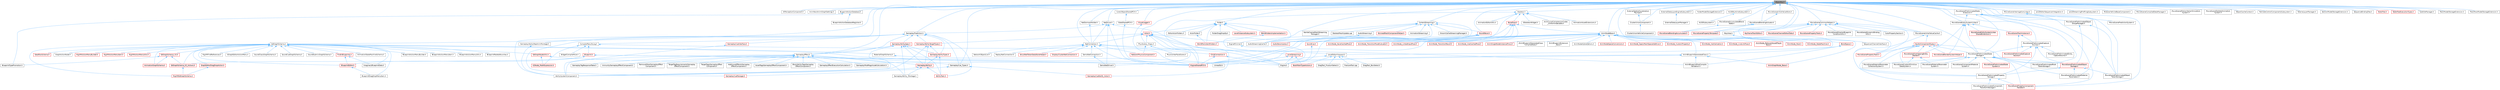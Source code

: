 digraph "ObjectKey.h"
{
 // INTERACTIVE_SVG=YES
 // LATEX_PDF_SIZE
  bgcolor="transparent";
  edge [fontname=Helvetica,fontsize=10,labelfontname=Helvetica,labelfontsize=10];
  node [fontname=Helvetica,fontsize=10,shape=box,height=0.2,width=0.4];
  Node1 [id="Node000001",label="ObjectKey.h",height=0.2,width=0.4,color="gray40", fillcolor="grey60", style="filled", fontcolor="black",tooltip=" "];
  Node1 -> Node2 [id="edge1_Node000001_Node000002",dir="back",color="steelblue1",style="solid",tooltip=" "];
  Node2 [id="Node000002",label="AIPerceptionComponent.h",height=0.2,width=0.4,color="grey40", fillcolor="white", style="filled",URL="$d6/d0a/AIPerceptionComponent_8h.html",tooltip=" "];
  Node1 -> Node3 [id="edge2_Node000001_Node000003",dir="back",color="steelblue1",style="solid",tooltip=" "];
  Node3 [id="Node000003",label="AnimNextAnimGraphSettings.h",height=0.2,width=0.4,color="grey40", fillcolor="white", style="filled",URL="$d9/da8/AnimNextAnimGraphSettings_8h.html",tooltip=" "];
  Node1 -> Node4 [id="edge3_Node000001_Node000004",dir="back",color="steelblue1",style="solid",tooltip=" "];
  Node4 [id="Node000004",label="AnimNodeBase.h",height=0.2,width=0.4,color="grey40", fillcolor="white", style="filled",URL="$d9/dce/AnimNodeBase_8h.html",tooltip=" "];
  Node4 -> Node5 [id="edge4_Node000004_Node000005",dir="back",color="steelblue1",style="solid",tooltip=" "];
  Node5 [id="Node000005",label="AnimBlueprintExtension\l_Base.h",height=0.2,width=0.4,color="grey40", fillcolor="white", style="filled",URL="$d1/d73/AnimBlueprintExtension__Base_8h.html",tooltip=" "];
  Node4 -> Node6 [id="edge5_Node000004_Node000006",dir="back",color="steelblue1",style="solid",tooltip=" "];
  Node6 [id="Node000006",label="AnimBlueprintGeneratedClass.h",height=0.2,width=0.4,color="grey40", fillcolor="white", style="filled",URL="$dc/d81/AnimBlueprintGeneratedClass_8h.html",tooltip=" "];
  Node6 -> Node7 [id="edge6_Node000006_Node000007",dir="back",color="steelblue1",style="solid",tooltip=" "];
  Node7 [id="Node000007",label="AnimBlueprintPostCompile\lValidation.h",height=0.2,width=0.4,color="grey40", fillcolor="white", style="filled",URL="$de/d1b/AnimBlueprintPostCompileValidation_8h.html",tooltip=" "];
  Node6 -> Node8 [id="edge7_Node000006_Node000008",dir="back",color="steelblue1",style="solid",tooltip=" "];
  Node8 [id="Node000008",label="AnimGraphNode_Base.h",height=0.2,width=0.4,color="red", fillcolor="#FFF0F0", style="filled",URL="$d0/dfb/AnimGraphNode__Base_8h.html",tooltip=" "];
  Node6 -> Node100 [id="edge8_Node000006_Node000100",dir="back",color="steelblue1",style="solid",tooltip=" "];
  Node100 [id="Node000100",label="Engine.h",height=0.2,width=0.4,color="grey40", fillcolor="white", style="filled",URL="$d1/d34/Public_2Engine_8h.html",tooltip=" "];
  Node6 -> Node101 [id="edge9_Node000006_Node000101",dir="back",color="steelblue1",style="solid",tooltip=" "];
  Node101 [id="Node000101",label="EngineSharedPCH.h",height=0.2,width=0.4,color="red", fillcolor="#FFF0F0", style="filled",URL="$dc/dbb/EngineSharedPCH_8h.html",tooltip=" "];
  Node4 -> Node8 [id="edge10_Node000004_Node000008",dir="back",color="steelblue1",style="solid",tooltip=" "];
  Node4 -> Node103 [id="edge11_Node000004_Node000103",dir="back",color="steelblue1",style="solid",tooltip=" "];
  Node103 [id="Node000103",label="AnimNodeAlphaOptions.h",height=0.2,width=0.4,color="grey40", fillcolor="white", style="filled",URL="$df/d96/AnimNodeAlphaOptions_8h.html",tooltip=" "];
  Node4 -> Node104 [id="edge12_Node000004_Node000104",dir="back",color="steelblue1",style="solid",tooltip=" "];
  Node104 [id="Node000104",label="AnimNodeSpaceConversions.h",height=0.2,width=0.4,color="red", fillcolor="#FFF0F0", style="filled",URL="$da/d0a/AnimNodeSpaceConversions_8h.html",tooltip=" "];
  Node4 -> Node105 [id="edge13_Node000004_Node000105",dir="back",color="steelblue1",style="solid",tooltip=" "];
  Node105 [id="Node000105",label="AnimNode_ApplyMeshSpaceAdditive.h",height=0.2,width=0.4,color="red", fillcolor="#FFF0F0", style="filled",URL="$d9/d6b/AnimNode__ApplyMeshSpaceAdditive_8h.html",tooltip=" "];
  Node4 -> Node106 [id="edge14_Node000004_Node000106",dir="back",color="steelblue1",style="solid",tooltip=" "];
  Node106 [id="Node000106",label="AnimNode_CustomProperty.h",height=0.2,width=0.4,color="red", fillcolor="#FFF0F0", style="filled",URL="$d3/ddc/AnimNode__CustomProperty_8h.html",tooltip=" "];
  Node4 -> Node110 [id="edge15_Node000004_Node000110",dir="back",color="steelblue1",style="solid",tooltip=" "];
  Node110 [id="Node000110",label="AnimNode_Inertialization.h",height=0.2,width=0.4,color="red", fillcolor="#FFF0F0", style="filled",URL="$d8/d62/AnimNode__Inertialization_8h.html",tooltip=" "];
  Node4 -> Node112 [id="edge16_Node000004_Node000112",dir="back",color="steelblue1",style="solid",tooltip=" "];
  Node112 [id="Node000112",label="AnimNode_LinkedInputPose.h",height=0.2,width=0.4,color="red", fillcolor="#FFF0F0", style="filled",URL="$d3/d07/AnimNode__LinkedInputPose_8h.html",tooltip=" "];
  Node4 -> Node113 [id="edge17_Node000004_Node000113",dir="back",color="steelblue1",style="solid",tooltip=" "];
  Node113 [id="Node000113",label="AnimNode_LiveLinkPose.h",height=0.2,width=0.4,color="red", fillcolor="#FFF0F0", style="filled",URL="$df/d09/AnimNode__LiveLinkPose_8h.html",tooltip=" "];
  Node4 -> Node115 [id="edge18_Node000004_Node000115",dir="back",color="steelblue1",style="solid",tooltip=" "];
  Node115 [id="Node000115",label="AnimNode_RelevantAssetPlayer\lBase.h",height=0.2,width=0.4,color="red", fillcolor="#FFF0F0", style="filled",URL="$d5/d02/AnimNode__RelevantAssetPlayerBase_8h.html",tooltip=" "];
  Node4 -> Node118 [id="edge19_Node000004_Node000118",dir="back",color="steelblue1",style="solid",tooltip=" "];
  Node118 [id="Node000118",label="AnimNode_Root.h",height=0.2,width=0.4,color="red", fillcolor="#FFF0F0", style="filled",URL="$d3/d2c/AnimNode__Root_8h.html",tooltip=" "];
  Node4 -> Node120 [id="edge20_Node000004_Node000120",dir="back",color="steelblue1",style="solid",tooltip=" "];
  Node120 [id="Node000120",label="AnimNode_SaveCachedPose.h",height=0.2,width=0.4,color="red", fillcolor="#FFF0F0", style="filled",URL="$d8/d46/AnimNode__SaveCachedPose_8h.html",tooltip=" "];
  Node4 -> Node121 [id="edge21_Node000004_Node000121",dir="back",color="steelblue1",style="solid",tooltip=" "];
  Node121 [id="Node000121",label="AnimNode_StateMachine.h",height=0.2,width=0.4,color="red", fillcolor="#FFF0F0", style="filled",URL="$df/d8f/AnimNode__StateMachine_8h.html",tooltip=" "];
  Node4 -> Node122 [id="edge22_Node000004_Node000122",dir="back",color="steelblue1",style="solid",tooltip=" "];
  Node122 [id="Node000122",label="AnimNode_TransitionPoseEvaluator.h",height=0.2,width=0.4,color="red", fillcolor="#FFF0F0", style="filled",URL="$db/df6/AnimNode__TransitionPoseEvaluator_8h.html",tooltip=" "];
  Node4 -> Node123 [id="edge23_Node000004_Node000123",dir="back",color="steelblue1",style="solid",tooltip=" "];
  Node123 [id="Node000123",label="AnimNode_TransitionResult.h",height=0.2,width=0.4,color="red", fillcolor="#FFF0F0", style="filled",URL="$d7/d1b/AnimNode__TransitionResult_8h.html",tooltip=" "];
  Node4 -> Node124 [id="edge24_Node000004_Node000124",dir="back",color="steelblue1",style="solid",tooltip=" "];
  Node124 [id="Node000124",label="AnimNode_UseCachedPose.h",height=0.2,width=0.4,color="red", fillcolor="#FFF0F0", style="filled",URL="$de/d6a/AnimNode__UseCachedPose_8h.html",tooltip=" "];
  Node4 -> Node125 [id="edge25_Node000004_Node000125",dir="back",color="steelblue1",style="solid",tooltip=" "];
  Node125 [id="Node000125",label="AnimSingleNodeInstanceProxy.h",height=0.2,width=0.4,color="red", fillcolor="#FFF0F0", style="filled",URL="$dc/de5/AnimSingleNodeInstanceProxy_8h.html",tooltip=" "];
  Node4 -> Node127 [id="edge26_Node000004_Node000127",dir="back",color="steelblue1",style="solid",tooltip=" "];
  Node127 [id="Node000127",label="BlendSpace.h",height=0.2,width=0.4,color="red", fillcolor="#FFF0F0", style="filled",URL="$d7/d9b/BlendSpace_8h.html",tooltip=" "];
  Node127 -> Node6 [id="edge27_Node000127_Node000006",dir="back",color="steelblue1",style="solid",tooltip=" "];
  Node127 -> Node7 [id="edge28_Node000127_Node000007",dir="back",color="steelblue1",style="solid",tooltip=" "];
  Node4 -> Node101 [id="edge29_Node000004_Node000101",dir="back",color="steelblue1",style="solid",tooltip=" "];
  Node4 -> Node132 [id="edge30_Node000004_Node000132",dir="back",color="steelblue1",style="solid",tooltip=" "];
  Node132 [id="Node000132",label="IAnimBlueprintGeneratedClass\lCompiledData.h",height=0.2,width=0.4,color="grey40", fillcolor="white", style="filled",URL="$d6/de8/IAnimBlueprintGeneratedClassCompiledData_8h.html",tooltip=" "];
  Node1 -> Node133 [id="edge31_Node000001_Node000133",dir="back",color="steelblue1",style="solid",tooltip=" "];
  Node133 [id="Node000133",label="AudioStreamingCache.h",height=0.2,width=0.4,color="grey40", fillcolor="white", style="filled",URL="$d2/dc1/AudioStreamingCache_8h.html",tooltip=" "];
  Node1 -> Node134 [id="edge32_Node000001_Node000134",dir="back",color="steelblue1",style="solid",tooltip=" "];
  Node134 [id="Node000134",label="BlueprintActionDatabase.h",height=0.2,width=0.4,color="grey40", fillcolor="white", style="filled",URL="$d4/dae/BlueprintActionDatabase_8h.html",tooltip=" "];
  Node134 -> Node135 [id="edge33_Node000134_Node000135",dir="back",color="steelblue1",style="solid",tooltip=" "];
  Node135 [id="Node000135",label="BlueprintActionDatabaseRegistrar.h",height=0.2,width=0.4,color="grey40", fillcolor="white", style="filled",URL="$d5/d5d/BlueprintActionDatabaseRegistrar_8h.html",tooltip=" "];
  Node134 -> Node136 [id="edge34_Node000134_Node000136",dir="back",color="steelblue1",style="solid",tooltip=" "];
  Node136 [id="Node000136",label="BlueprintTypePromotion.h",height=0.2,width=0.4,color="grey40", fillcolor="white", style="filled",URL="$d2/d23/BlueprintTypePromotion_8h.html",tooltip=" "];
  Node1 -> Node137 [id="edge35_Node000001_Node000137",dir="back",color="steelblue1",style="solid",tooltip=" "];
  Node137 [id="Node000137",label="ClusterUnionComponent.h",height=0.2,width=0.4,color="grey40", fillcolor="white", style="filled",URL="$d0/d16/ClusterUnionComponent_8h.html",tooltip=" "];
  Node137 -> Node138 [id="edge36_Node000137_Node000138",dir="back",color="steelblue1",style="solid",tooltip=" "];
  Node138 [id="Node000138",label="ClusterUnionVehicleComponent.h",height=0.2,width=0.4,color="grey40", fillcolor="white", style="filled",URL="$dd/deb/ClusterUnionVehicleComponent_8h.html",tooltip=" "];
  Node1 -> Node139 [id="edge37_Node000001_Node000139",dir="back",color="steelblue1",style="solid",tooltip=" "];
  Node139 [id="Node000139",label="CompilerResultsLog.h",height=0.2,width=0.4,color="grey40", fillcolor="white", style="filled",URL="$dc/d68/CompilerResultsLog_8h.html",tooltip=" "];
  Node139 -> Node7 [id="edge38_Node000139_Node000007",dir="back",color="steelblue1",style="solid",tooltip=" "];
  Node139 -> Node140 [id="edge39_Node000139_Node000140",dir="back",color="steelblue1",style="solid",tooltip=" "];
  Node140 [id="Node000140",label="Blueprint.h",height=0.2,width=0.4,color="red", fillcolor="#FFF0F0", style="filled",URL="$d8/d4d/Blueprint_8h.html",tooltip=" "];
  Node140 -> Node159 [id="edge40_Node000140_Node000159",dir="back",color="steelblue1",style="solid",tooltip=" "];
  Node159 [id="Node000159",label="BlueprintEditor.h",height=0.2,width=0.4,color="red", fillcolor="#FFF0F0", style="filled",URL="$df/d7d/BlueprintEditor_8h.html",tooltip=" "];
  Node159 -> Node160 [id="edge41_Node000159_Node000160",dir="back",color="steelblue1",style="solid",tooltip=" "];
  Node160 [id="Node000160",label="BlueprintDragDropMenuItem.h",height=0.2,width=0.4,color="grey40", fillcolor="white", style="filled",URL="$dc/deb/BlueprintDragDropMenuItem_8h.html",tooltip=" "];
  Node140 -> Node184 [id="edge42_Node000140_Node000184",dir="back",color="steelblue1",style="solid",tooltip=" "];
  Node184 [id="Node000184",label="EdGraphSchema_K2_Actions.h",height=0.2,width=0.4,color="red", fillcolor="#FFF0F0", style="filled",URL="$d8/d9c/EdGraphSchema__K2__Actions_8h.html",tooltip=" "];
  Node184 -> Node187 [id="edge43_Node000184_Node000187",dir="back",color="steelblue1",style="solid",tooltip=" "];
  Node187 [id="Node000187",label="RigVMEdGraphSchema.h",height=0.2,width=0.4,color="red", fillcolor="#FFF0F0", style="filled",URL="$dc/de3/RigVMEdGraphSchema_8h.html",tooltip=" "];
  Node140 -> Node100 [id="edge44_Node000140_Node000100",dir="back",color="steelblue1",style="solid",tooltip=" "];
  Node140 -> Node101 [id="edge45_Node000140_Node000101",dir="back",color="steelblue1",style="solid",tooltip=" "];
  Node139 -> Node294 [id="edge46_Node000139_Node000294",dir="back",color="steelblue1",style="solid",tooltip=" "];
  Node294 [id="Node000294",label="K2Node_MathExpression.h",height=0.2,width=0.4,color="red", fillcolor="#FFF0F0", style="filled",URL="$d4/de7/K2Node__MathExpression_8h.html",tooltip=" "];
  Node139 -> Node378 [id="edge47_Node000139_Node000378",dir="back",color="steelblue1",style="solid",tooltip=" "];
  Node378 [id="Node000378",label="WidgetCompilerRule.h",height=0.2,width=0.4,color="grey40", fillcolor="white", style="filled",URL="$d0/d78/WidgetCompilerRule_8h.html",tooltip=" "];
  Node1 -> Node379 [id="edge48_Node000001_Node000379",dir="back",color="steelblue1",style="solid",tooltip=" "];
  Node379 [id="Node000379",label="ContentStreaming.h",height=0.2,width=0.4,color="grey40", fillcolor="white", style="filled",URL="$dd/d05/ContentStreaming_8h.html",tooltip=" "];
  Node379 -> Node380 [id="edge49_Node000379_Node000380",dir="back",color="steelblue1",style="solid",tooltip=" "];
  Node380 [id="Node000380",label="AnimationStreaming.h",height=0.2,width=0.4,color="grey40", fillcolor="white", style="filled",URL="$d5/d44/AnimationStreaming_8h.html",tooltip=" "];
  Node379 -> Node381 [id="edge50_Node000379_Node000381",dir="back",color="steelblue1",style="solid",tooltip=" "];
  Node381 [id="Node000381",label="AudioDecompress.h",height=0.2,width=0.4,color="red", fillcolor="#FFF0F0", style="filled",URL="$d9/dfd/AudioDecompress_8h.html",tooltip=" "];
  Node379 -> Node383 [id="edge51_Node000379_Node000383",dir="back",color="steelblue1",style="solid",tooltip=" "];
  Node383 [id="Node000383",label="AudioStreaming.h",height=0.2,width=0.4,color="grey40", fillcolor="white", style="filled",URL="$db/d37/AudioStreaming_8h.html",tooltip=" "];
  Node383 -> Node133 [id="edge52_Node000383_Node000133",dir="back",color="steelblue1",style="solid",tooltip=" "];
  Node379 -> Node133 [id="edge53_Node000379_Node000133",dir="back",color="steelblue1",style="solid",tooltip=" "];
  Node379 -> Node384 [id="edge54_Node000379_Node000384",dir="back",color="steelblue1",style="solid",tooltip=" "];
  Node384 [id="Node000384",label="GroomCacheStreamingManager.h",height=0.2,width=0.4,color="grey40", fillcolor="white", style="filled",URL="$d3/dcf/GroomCacheStreamingManager_8h.html",tooltip=" "];
  Node379 -> Node385 [id="edge55_Node000379_Node000385",dir="back",color="steelblue1",style="solid",tooltip=" "];
  Node385 [id="Node000385",label="NaniteCoarseMeshStreaming\lManager.h",height=0.2,width=0.4,color="grey40", fillcolor="white", style="filled",URL="$d2/dd8/NaniteCoarseMeshStreamingManager_8h.html",tooltip=" "];
  Node379 -> Node386 [id="edge56_Node000379_Node000386",dir="back",color="steelblue1",style="solid",tooltip=" "];
  Node386 [id="Node000386",label="SkeletalMeshUpdate.cpp",height=0.2,width=0.4,color="grey40", fillcolor="white", style="filled",URL="$db/d45/SkeletalMeshUpdate_8cpp.html",tooltip=" "];
  Node379 -> Node387 [id="edge57_Node000379_Node000387",dir="back",color="steelblue1",style="solid",tooltip=" "];
  Node387 [id="Node000387",label="SkinnedMeshComponentHelper.h",height=0.2,width=0.4,color="red", fillcolor="#FFF0F0", style="filled",URL="$db/d81/SkinnedMeshComponentHelper_8h.html",tooltip=" "];
  Node379 -> Node389 [id="edge58_Node000379_Node000389",dir="back",color="steelblue1",style="solid",tooltip=" "];
  Node389 [id="Node000389",label="SoundWave.h",height=0.2,width=0.4,color="red", fillcolor="#FFF0F0", style="filled",URL="$d3/d6d/SoundWave_8h.html",tooltip=" "];
  Node389 -> Node381 [id="edge59_Node000389_Node000381",dir="back",color="steelblue1",style="solid",tooltip=" "];
  Node389 -> Node133 [id="edge60_Node000389_Node000133",dir="back",color="steelblue1",style="solid",tooltip=" "];
  Node389 -> Node390 [id="edge61_Node000389_Node000390",dir="back",color="steelblue1",style="solid",tooltip=" "];
  Node390 [id="Node000390",label="EngineMinimal.h",height=0.2,width=0.4,color="grey40", fillcolor="white", style="filled",URL="$d0/d2c/EngineMinimal_8h.html",tooltip=" "];
  Node390 -> Node100 [id="edge62_Node000390_Node000100",dir="back",color="steelblue1",style="solid",tooltip=" "];
  Node389 -> Node101 [id="edge63_Node000389_Node000101",dir="back",color="steelblue1",style="solid",tooltip=" "];
  Node389 -> Node391 [id="edge64_Node000389_Node000391",dir="back",color="steelblue1",style="solid",tooltip=" "];
  Node391 [id="Node000391",label="SoundCue.h",height=0.2,width=0.4,color="red", fillcolor="#FFF0F0", style="filled",URL="$d8/d0b/SoundCue_8h.html",tooltip=" "];
  Node391 -> Node100 [id="edge65_Node000391_Node000100",dir="back",color="steelblue1",style="solid",tooltip=" "];
  Node1 -> Node425 [id="edge66_Node000001_Node000425",dir="back",color="steelblue1",style="solid",tooltip=" "];
  Node425 [id="Node000425",label="CoreUObjectSharedPCH.h",height=0.2,width=0.4,color="grey40", fillcolor="white", style="filled",URL="$de/d2f/CoreUObjectSharedPCH_8h.html",tooltip=" "];
  Node425 -> Node426 [id="edge67_Node000425_Node000426",dir="back",color="steelblue1",style="solid",tooltip=" "];
  Node426 [id="Node000426",label="SlateSharedPCH.h",height=0.2,width=0.4,color="grey40", fillcolor="white", style="filled",URL="$d1/dfc/SlateSharedPCH_8h.html",tooltip=" "];
  Node426 -> Node101 [id="edge68_Node000426_Node000101",dir="back",color="steelblue1",style="solid",tooltip=" "];
  Node1 -> Node427 [id="edge69_Node000001_Node000427",dir="back",color="steelblue1",style="solid",tooltip=" "];
  Node427 [id="Node000427",label="EdGraphSchema.h",height=0.2,width=0.4,color="grey40", fillcolor="white", style="filled",URL="$d2/dce/EdGraphSchema_8h.html",tooltip=" "];
  Node427 -> Node428 [id="edge70_Node000427_Node000428",dir="back",color="steelblue1",style="solid",tooltip=" "];
  Node428 [id="Node000428",label="AnimationGraphSchema.h",height=0.2,width=0.4,color="red", fillcolor="#FFF0F0", style="filled",URL="$dc/d75/AnimationGraphSchema_8h.html",tooltip=" "];
  Node427 -> Node431 [id="edge71_Node000427_Node000431",dir="back",color="steelblue1",style="solid",tooltip=" "];
  Node431 [id="Node000431",label="AnimationStateMachineSchema.h",height=0.2,width=0.4,color="grey40", fillcolor="white", style="filled",URL="$d7/d8c/AnimationStateMachineSchema_8h.html",tooltip=" "];
  Node427 -> Node432 [id="edge72_Node000427_Node000432",dir="back",color="steelblue1",style="solid",tooltip=" "];
  Node432 [id="Node000432",label="BlueprintActionMenuBuilder.h",height=0.2,width=0.4,color="grey40", fillcolor="white", style="filled",URL="$dd/dea/BlueprintActionMenuBuilder_8h.html",tooltip=" "];
  Node427 -> Node433 [id="edge73_Node000427_Node000433",dir="back",color="steelblue1",style="solid",tooltip=" "];
  Node433 [id="Node000433",label="BlueprintActionMenuItem.h",height=0.2,width=0.4,color="grey40", fillcolor="white", style="filled",URL="$d8/dca/BlueprintActionMenuItem_8h.html",tooltip=" "];
  Node427 -> Node434 [id="edge74_Node000427_Node000434",dir="back",color="steelblue1",style="solid",tooltip=" "];
  Node434 [id="Node000434",label="BlueprintActionMenuUtils.h",height=0.2,width=0.4,color="grey40", fillcolor="white", style="filled",URL="$d3/dad/BlueprintActionMenuUtils_8h.html",tooltip=" "];
  Node427 -> Node160 [id="edge75_Node000427_Node000160",dir="back",color="steelblue1",style="solid",tooltip=" "];
  Node427 -> Node159 [id="edge76_Node000427_Node000159",dir="back",color="steelblue1",style="solid",tooltip=" "];
  Node427 -> Node435 [id="edge77_Node000427_Node000435",dir="back",color="steelblue1",style="solid",tooltip=" "];
  Node435 [id="Node000435",label="BlueprintPaletteFavorites.h",height=0.2,width=0.4,color="grey40", fillcolor="white", style="filled",URL="$dd/d5a/BlueprintPaletteFavorites_8h.html",tooltip=" "];
  Node427 -> Node436 [id="edge78_Node000427_Node000436",dir="back",color="steelblue1",style="solid",tooltip=" "];
  Node436 [id="Node000436",label="DataflowSchema.h",height=0.2,width=0.4,color="red", fillcolor="#FFF0F0", style="filled",URL="$da/dd4/DataflowSchema_8h.html",tooltip=" "];
  Node427 -> Node438 [id="edge79_Node000427_Node000438",dir="back",color="steelblue1",style="solid",tooltip=" "];
  Node438 [id="Node000438",label="EdGraphNodeUtils.h",height=0.2,width=0.4,color="red", fillcolor="#FFF0F0", style="filled",URL="$de/dc2/EdGraphNodeUtils_8h.html",tooltip=" "];
  Node438 -> Node101 [id="edge80_Node000438_Node000101",dir="back",color="steelblue1",style="solid",tooltip=" "];
  Node438 -> Node294 [id="edge81_Node000438_Node000294",dir="back",color="steelblue1",style="solid",tooltip=" "];
  Node427 -> Node494 [id="edge82_Node000427_Node000494",dir="back",color="steelblue1",style="solid",tooltip=" "];
  Node494 [id="Node000494",label="EdGraphSchema_K2.h",height=0.2,width=0.4,color="red", fillcolor="#FFF0F0", style="filled",URL="$d0/dcf/EdGraphSchema__K2_8h.html",tooltip=" "];
  Node494 -> Node428 [id="edge83_Node000494_Node000428",dir="back",color="steelblue1",style="solid",tooltip=" "];
  Node494 -> Node136 [id="edge84_Node000494_Node000136",dir="back",color="steelblue1",style="solid",tooltip=" "];
  Node494 -> Node184 [id="edge85_Node000494_Node000184",dir="back",color="steelblue1",style="solid",tooltip=" "];
  Node427 -> Node184 [id="edge86_Node000427_Node000184",dir="back",color="steelblue1",style="solid",tooltip=" "];
  Node427 -> Node101 [id="edge87_Node000427_Node000101",dir="back",color="steelblue1",style="solid",tooltip=" "];
  Node427 -> Node219 [id="edge88_Node000427_Node000219",dir="back",color="steelblue1",style="solid",tooltip=" "];
  Node219 [id="Node000219",label="FindInBlueprints.h",height=0.2,width=0.4,color="red", fillcolor="#FFF0F0", style="filled",URL="$d0/d27/FindInBlueprints_8h.html",tooltip=" "];
  Node219 -> Node159 [id="edge89_Node000219_Node000159",dir="back",color="steelblue1",style="solid",tooltip=" "];
  Node219 -> Node220 [id="edge90_Node000219_Node000220",dir="back",color="steelblue1",style="solid",tooltip=" "];
  Node220 [id="Node000220",label="ImaginaryBlueprintData.h",height=0.2,width=0.4,color="grey40", fillcolor="white", style="filled",URL="$d9/d16/ImaginaryBlueprintData_8h.html",tooltip=" "];
  Node427 -> Node649 [id="edge91_Node000427_Node000649",dir="back",color="steelblue1",style="solid",tooltip=" "];
  Node649 [id="Node000649",label="GraphActionNode.h",height=0.2,width=0.4,color="grey40", fillcolor="white", style="filled",URL="$dc/d7a/GraphActionNode_8h.html",tooltip=" "];
  Node427 -> Node650 [id="edge92_Node000427_Node000650",dir="back",color="steelblue1",style="solid",tooltip=" "];
  Node650 [id="Node000650",label="GraphEditorDragDropAction.h",height=0.2,width=0.4,color="red", fillcolor="#FFF0F0", style="filled",URL="$d7/d19/GraphEditorDragDropAction_8h.html",tooltip=" "];
  Node650 -> Node187 [id="edge93_Node000650_Node000187",dir="back",color="steelblue1",style="solid",tooltip=" "];
  Node427 -> Node220 [id="edge94_Node000427_Node000220",dir="back",color="steelblue1",style="solid",tooltip=" "];
  Node427 -> Node654 [id="edge95_Node000427_Node000654",dir="back",color="steelblue1",style="solid",tooltip=" "];
  Node654 [id="Node000654",label="MaterialGraphSchema.h",height=0.2,width=0.4,color="grey40", fillcolor="white", style="filled",URL="$d4/d12/MaterialGraphSchema_8h.html",tooltip=" "];
  Node654 -> Node150 [id="edge96_Node000654_Node000150",dir="back",color="steelblue1",style="solid",tooltip=" "];
  Node150 [id="Node000150",label="UnrealEd.h",height=0.2,width=0.4,color="grey40", fillcolor="white", style="filled",URL="$d2/d5f/UnrealEd_8h.html",tooltip=" "];
  Node427 -> Node655 [id="edge97_Node000427_Node000655",dir="back",color="steelblue1",style="solid",tooltip=" "];
  Node655 [id="Node000655",label="RigVMActionMenuBuilder.h",height=0.2,width=0.4,color="red", fillcolor="#FFF0F0", style="filled",URL="$d3/d9a/RigVMActionMenuBuilder_8h.html",tooltip=" "];
  Node427 -> Node657 [id="edge98_Node000427_Node000657",dir="back",color="steelblue1",style="solid",tooltip=" "];
  Node657 [id="Node000657",label="RigVMActionMenuItem.h",height=0.2,width=0.4,color="red", fillcolor="#FFF0F0", style="filled",URL="$d1/d5f/RigVMActionMenuItem_8h.html",tooltip=" "];
  Node427 -> Node658 [id="edge99_Node000427_Node000658",dir="back",color="steelblue1",style="solid",tooltip=" "];
  Node658 [id="Node000658",label="RigVMActionMenuUtils.h",height=0.2,width=0.4,color="red", fillcolor="#FFF0F0", style="filled",URL="$dd/d72/RigVMActionMenuUtils_8h.html",tooltip=" "];
  Node427 -> Node187 [id="edge100_Node000427_Node000187",dir="back",color="steelblue1",style="solid",tooltip=" "];
  Node427 -> Node659 [id="edge101_Node000427_Node000659",dir="back",color="steelblue1",style="solid",tooltip=" "];
  Node659 [id="Node000659",label="RigVMFindReferences.h",height=0.2,width=0.4,color="grey40", fillcolor="white", style="filled",URL="$df/da2/RigVMFindReferences_8h.html",tooltip=" "];
  Node427 -> Node660 [id="edge102_Node000427_Node000660",dir="back",color="steelblue1",style="solid",tooltip=" "];
  Node660 [id="Node000660",label="SGraphEditorActionMenu.h",height=0.2,width=0.4,color="grey40", fillcolor="white", style="filled",URL="$dd/d8d/SGraphEditorActionMenu_8h.html",tooltip=" "];
  Node427 -> Node661 [id="edge103_Node000427_Node000661",dir="back",color="steelblue1",style="solid",tooltip=" "];
  Node661 [id="Node000661",label="SoundClassGraphSchema.h",height=0.2,width=0.4,color="grey40", fillcolor="white", style="filled",URL="$d8/d8d/SoundClassGraphSchema_8h.html",tooltip=" "];
  Node427 -> Node662 [id="edge104_Node000427_Node000662",dir="back",color="steelblue1",style="solid",tooltip=" "];
  Node662 [id="Node000662",label="SoundCueGraphSchema.h",height=0.2,width=0.4,color="grey40", fillcolor="white", style="filled",URL="$d7/d4a/SoundCueGraphSchema_8h.html",tooltip=" "];
  Node427 -> Node445 [id="edge105_Node000427_Node000445",dir="back",color="steelblue1",style="solid",tooltip=" "];
  Node445 [id="Node000445",label="SoundSubmixGraphSchema.h",height=0.2,width=0.4,color="grey40", fillcolor="white", style="filled",URL="$dc/ddf/SoundSubmixGraphSchema_8h.html",tooltip=" "];
  Node1 -> Node663 [id="edge106_Node000001_Node000663",dir="back",color="steelblue1",style="solid",tooltip=" "];
  Node663 [id="Node000663",label="ExternalDataLayerEngineSubsystem.h",height=0.2,width=0.4,color="grey40", fillcolor="white", style="filled",URL="$d1/da4/ExternalDataLayerEngineSubsystem_8h.html",tooltip=" "];
  Node663 -> Node664 [id="edge107_Node000663_Node000664",dir="back",color="steelblue1",style="solid",tooltip=" "];
  Node664 [id="Node000664",label="ExternalDataLayerManager.h",height=0.2,width=0.4,color="grey40", fillcolor="white", style="filled",URL="$d3/d7d/ExternalDataLayerManager_8h.html",tooltip=" "];
  Node1 -> Node665 [id="edge108_Node000001_Node000665",dir="back",color="steelblue1",style="solid",tooltip=" "];
  Node665 [id="Node000665",label="ExternalSpatialAcceleration\lPayload.h",height=0.2,width=0.4,color="grey40", fillcolor="white", style="filled",URL="$da/d65/ExternalSpatialAccelerationPayload_8h.html",tooltip=" "];
  Node665 -> Node137 [id="edge109_Node000665_Node000137",dir="back",color="steelblue1",style="solid",tooltip=" "];
  Node1 -> Node666 [id="edge110_Node000001_Node000666",dir="back",color="steelblue1",style="solid",tooltip=" "];
  Node666 [id="Node000666",label="Folder.h",height=0.2,width=0.4,color="grey40", fillcolor="white", style="filled",URL="$d0/dd2/Folder_8h.html",tooltip=" "];
  Node666 -> Node667 [id="edge111_Node000666_Node000667",dir="back",color="steelblue1",style="solid",tooltip=" "];
  Node667 [id="Node000667",label="Actor.h",height=0.2,width=0.4,color="red", fillcolor="#FFF0F0", style="filled",URL="$d0/d43/Actor_8h.html",tooltip=" "];
  Node667 -> Node1250 [id="edge112_Node000667_Node001250",dir="back",color="steelblue1",style="solid",tooltip=" "];
  Node1250 [id="Node001250",label="DemoNetDriver.h",height=0.2,width=0.4,color="grey40", fillcolor="white", style="filled",URL="$df/df9/DemoNetDriver_8h.html",tooltip=" "];
  Node667 -> Node390 [id="edge113_Node000667_Node000390",dir="back",color="steelblue1",style="solid",tooltip=" "];
  Node667 -> Node101 [id="edge114_Node000667_Node000101",dir="back",color="steelblue1",style="solid",tooltip=" "];
  Node667 -> Node1283 [id="edge115_Node000667_Node001283",dir="back",color="steelblue1",style="solid",tooltip=" "];
  Node1283 [id="Node001283",label="GameplayAbilityTargetTypes.h",height=0.2,width=0.4,color="red", fillcolor="#FFF0F0", style="filled",URL="$d8/dd1/GameplayAbilityTargetTypes_8h.html",tooltip=" "];
  Node1283 -> Node1284 [id="edge116_Node001283_Node001284",dir="back",color="steelblue1",style="solid",tooltip=" "];
  Node1284 [id="Node001284",label="AbilitySystemComponent.h",height=0.2,width=0.4,color="grey40", fillcolor="white", style="filled",URL="$d0/da3/AbilitySystemComponent_8h.html",tooltip=" "];
  Node1283 -> Node1286 [id="edge117_Node001283_Node001286",dir="back",color="steelblue1",style="solid",tooltip=" "];
  Node1286 [id="Node001286",label="GameplayAbility.h",height=0.2,width=0.4,color="red", fillcolor="#FFF0F0", style="filled",URL="$dc/d44/GameplayAbility_8h.html",tooltip=" "];
  Node1286 -> Node1284 [id="edge118_Node001286_Node001284",dir="back",color="steelblue1",style="solid",tooltip=" "];
  Node1286 -> Node1287 [id="edge119_Node001286_Node001287",dir="back",color="steelblue1",style="solid",tooltip=" "];
  Node1287 [id="Node001287",label="AbilityTask.h",height=0.2,width=0.4,color="red", fillcolor="#FFF0F0", style="filled",URL="$d2/d8e/AbilityTask_8h.html",tooltip=" "];
  Node1286 -> Node1324 [id="edge120_Node001286_Node001324",dir="back",color="steelblue1",style="solid",tooltip=" "];
  Node1324 [id="Node001324",label="GameplayAbility_Montage.h",height=0.2,width=0.4,color="grey40", fillcolor="white", style="filled",URL="$d6/d77/GameplayAbility__Montage_8h.html",tooltip=" "];
  Node1283 -> Node1325 [id="edge121_Node001283_Node001325",dir="back",color="steelblue1",style="solid",tooltip=" "];
  Node1325 [id="Node001325",label="GameplayAbilityTypes.h",height=0.2,width=0.4,color="red", fillcolor="#FFF0F0", style="filled",URL="$d1/dd9/GameplayAbilityTypes_8h.html",tooltip=" "];
  Node1325 -> Node1287 [id="edge122_Node001325_Node001287",dir="back",color="steelblue1",style="solid",tooltip=" "];
  Node1325 -> Node1286 [id="edge123_Node001325_Node001286",dir="back",color="steelblue1",style="solid",tooltip=" "];
  Node667 -> Node1333 [id="edge124_Node000667_Node001333",dir="back",color="steelblue1",style="solid",tooltip=" "];
  Node1333 [id="Node001333",label="GameplayCueNotify_Actor.h",height=0.2,width=0.4,color="red", fillcolor="#FFF0F0", style="filled",URL="$df/d91/GameplayCueNotify__Actor_8h.html",tooltip=" "];
  Node667 -> Node737 [id="edge125_Node000667_Node000737",dir="back",color="steelblue1",style="solid",tooltip=" "];
  Node737 [id="Node000737",label="LevelEditorViewport.h",height=0.2,width=0.4,color="grey40", fillcolor="white", style="filled",URL="$d4/ddf/LevelEditorViewport_8h.html",tooltip=" "];
  Node737 -> Node710 [id="edge126_Node000737_Node000710",dir="back",color="steelblue1",style="solid",tooltip=" "];
  Node710 [id="Node000710",label="BookMarkTypeActions.h",height=0.2,width=0.4,color="red", fillcolor="#FFF0F0", style="filled",URL="$d0/d2f/BookMarkTypeActions_8h.html",tooltip=" "];
  Node737 -> Node738 [id="edge127_Node000737_Node000738",dir="back",color="steelblue1",style="solid",tooltip=" "];
  Node738 [id="Node000738",label="DragTool_BoxSelect.h",height=0.2,width=0.4,color="grey40", fillcolor="white", style="filled",URL="$da/dbf/DragTool__BoxSelect_8h.html",tooltip=" "];
  Node737 -> Node739 [id="edge128_Node000737_Node000739",dir="back",color="steelblue1",style="solid",tooltip=" "];
  Node739 [id="Node000739",label="DragTool_FrustumSelect.h",height=0.2,width=0.4,color="grey40", fillcolor="white", style="filled",URL="$db/de7/DragTool__FrustumSelect_8h.html",tooltip=" "];
  Node737 -> Node725 [id="edge129_Node000737_Node000725",dir="back",color="steelblue1",style="solid",tooltip=" "];
  Node725 [id="Node000725",label="FractureTool.cpp",height=0.2,width=0.4,color="grey40", fillcolor="white", style="filled",URL="$dc/d9a/FractureTool_8cpp.html",tooltip=" "];
  Node737 -> Node150 [id="edge130_Node000737_Node000150",dir="back",color="steelblue1",style="solid",tooltip=" "];
  Node667 -> Node1518 [id="edge131_Node000667_Node001518",dir="back",color="steelblue1",style="solid",tooltip=" "];
  Node1518 [id="Node001518",label="NetConnection.h",height=0.2,width=0.4,color="grey40", fillcolor="white", style="filled",URL="$d6/d03/NetConnection_8h.html",tooltip=" "];
  Node1518 -> Node1519 [id="edge132_Node001518_Node001519",dir="back",color="steelblue1",style="solid",tooltip=" "];
  Node1519 [id="Node001519",label="ChildConnection.h",height=0.2,width=0.4,color="red", fillcolor="#FFF0F0", style="filled",URL="$de/dea/ChildConnection_8h.html",tooltip=" "];
  Node1519 -> Node100 [id="edge133_Node001519_Node000100",dir="back",color="steelblue1",style="solid",tooltip=" "];
  Node1519 -> Node101 [id="edge134_Node001519_Node000101",dir="back",color="steelblue1",style="solid",tooltip=" "];
  Node1518 -> Node1521 [id="edge135_Node001518_Node001521",dir="back",color="steelblue1",style="solid",tooltip=" "];
  Node1521 [id="Node001521",label="DemoNetConnection.h",height=0.2,width=0.4,color="grey40", fillcolor="white", style="filled",URL="$d7/d81/DemoNetConnection_8h.html",tooltip=" "];
  Node1521 -> Node1250 [id="edge136_Node001521_Node001250",dir="back",color="steelblue1",style="solid",tooltip=" "];
  Node1518 -> Node1522 [id="edge137_Node001518_Node001522",dir="back",color="steelblue1",style="solid",tooltip=" "];
  Node1522 [id="Node001522",label="DisplayClusterNetConnection.h",height=0.2,width=0.4,color="red", fillcolor="#FFF0F0", style="filled",URL="$d0/df0/DisplayClusterNetConnection_8h.html",tooltip=" "];
  Node1518 -> Node100 [id="edge138_Node001518_Node000100",dir="back",color="steelblue1",style="solid",tooltip=" "];
  Node1518 -> Node101 [id="edge139_Node001518_Node000101",dir="back",color="steelblue1",style="solid",tooltip=" "];
  Node1518 -> Node1523 [id="edge140_Node001518_Node001523",dir="back",color="steelblue1",style="solid",tooltip=" "];
  Node1523 [id="Node001523",label="NetworkObjectList.h",height=0.2,width=0.4,color="grey40", fillcolor="white", style="filled",URL="$d5/d6a/NetworkObjectList_8h.html",tooltip=" "];
  Node1518 -> Node827 [id="edge141_Node001518_Node000827",dir="back",color="steelblue1",style="solid",tooltip=" "];
  Node827 [id="Node000827",label="NetworkPhysicsComponent.h",height=0.2,width=0.4,color="red", fillcolor="#FFF0F0", style="filled",URL="$d5/dcb/NetworkPhysicsComponent_8h.html",tooltip=" "];
  Node1518 -> Node1524 [id="edge142_Node001518_Node001524",dir="back",color="steelblue1",style="solid",tooltip=" "];
  Node1524 [id="Node001524",label="ReplayNetConnection.h",height=0.2,width=0.4,color="grey40", fillcolor="white", style="filled",URL="$d8/dc8/ReplayNetConnection_8h.html",tooltip=" "];
  Node1518 -> Node1525 [id="edge143_Node001518_Node001525",dir="back",color="steelblue1",style="solid",tooltip=" "];
  Node1525 [id="Node001525",label="StructNetTokenDataStoreHelper.h",height=0.2,width=0.4,color="red", fillcolor="#FFF0F0", style="filled",URL="$d2/d63/StructNetTokenDataStoreHelper_8h.html",tooltip=" "];
  Node667 -> Node1540 [id="edge144_Node000667_Node001540",dir="back",color="steelblue1",style="solid",tooltip=" "];
  Node1540 [id="Node001540",label="PhysScene_Chaos.h",height=0.2,width=0.4,color="grey40", fillcolor="white", style="filled",URL="$d7/dc5/PhysScene__Chaos_8h.html",tooltip=" "];
  Node1540 -> Node827 [id="edge145_Node001540_Node000827",dir="back",color="steelblue1",style="solid",tooltip=" "];
  Node1540 -> Node1541 [id="edge146_Node001540_Node001541",dir="back",color="steelblue1",style="solid",tooltip=" "];
  Node1541 [id="Node001541",label="PhysicsInterfaceScene.h",height=0.2,width=0.4,color="grey40", fillcolor="white", style="filled",URL="$d6/d76/PhysicsInterfaceScene_8h.html",tooltip=" "];
  Node666 -> Node1904 [id="edge147_Node000666_Node001904",dir="back",color="steelblue1",style="solid",tooltip=" "];
  Node1904 [id="Node001904",label="ActorFolder.h",height=0.2,width=0.4,color="grey40", fillcolor="white", style="filled",URL="$d3/d52/ActorFolder_8h.html",tooltip=" "];
  Node1904 -> Node1905 [id="edge148_Node001904_Node001905",dir="back",color="steelblue1",style="solid",tooltip=" "];
  Node1905 [id="Node001905",label="WorldPersistentFolders.h",height=0.2,width=0.4,color="red", fillcolor="#FFF0F0", style="filled",URL="$de/d4c/WorldPersistentFolders_8h.html",tooltip=" "];
  Node666 -> Node1907 [id="edge149_Node000666_Node001907",dir="back",color="steelblue1",style="solid",tooltip=" "];
  Node1907 [id="Node001907",label="EditorActorFolders.h",height=0.2,width=0.4,color="grey40", fillcolor="white", style="filled",URL="$d9/dc1/EditorActorFolders_8h.html",tooltip=" "];
  Node666 -> Node1782 [id="edge150_Node000666_Node001782",dir="back",color="steelblue1",style="solid",tooltip=" "];
  Node1782 [id="Node001782",label="FolderDragDropOp.h",height=0.2,width=0.4,color="grey40", fillcolor="white", style="filled",URL="$d9/d22/FolderDragDropOp_8h.html",tooltip=" "];
  Node666 -> Node1908 [id="edge151_Node000666_Node001908",dir="back",color="steelblue1",style="solid",tooltip=" "];
  Node1908 [id="Node001908",label="LevelInstanceSubsystem.h",height=0.2,width=0.4,color="red", fillcolor="#FFF0F0", style="filled",URL="$d9/d23/LevelInstanceSubsystem_8h.html",tooltip=" "];
  Node666 -> Node1909 [id="edge152_Node000666_Node001909",dir="back",color="steelblue1",style="solid",tooltip=" "];
  Node1909 [id="Node001909",label="LevelStreaming.h",height=0.2,width=0.4,color="red", fillcolor="#FFF0F0", style="filled",URL="$db/d04/LevelStreaming_8h.html",tooltip=" "];
  Node1909 -> Node710 [id="edge153_Node001909_Node000710",dir="back",color="steelblue1",style="solid",tooltip=" "];
  Node1909 -> Node100 [id="edge154_Node001909_Node000100",dir="back",color="steelblue1",style="solid",tooltip=" "];
  Node1909 -> Node101 [id="edge155_Node001909_Node000101",dir="back",color="steelblue1",style="solid",tooltip=" "];
  Node666 -> Node1914 [id="edge156_Node000666_Node001914",dir="back",color="steelblue1",style="solid",tooltip=" "];
  Node1914 [id="Node001914",label="WorldFoldersImplementation.h",height=0.2,width=0.4,color="red", fillcolor="#FFF0F0", style="filled",URL="$d3/d4a/WorldFoldersImplementation_8h.html",tooltip=" "];
  Node1914 -> Node1905 [id="edge157_Node001914_Node001905",dir="back",color="steelblue1",style="solid",tooltip=" "];
  Node666 -> Node1905 [id="edge158_Node000666_Node001905",dir="back",color="steelblue1",style="solid",tooltip=" "];
  Node1 -> Node1916 [id="edge159_Node000001_Node001916",dir="back",color="steelblue1",style="solid",tooltip=" "];
  Node1916 [id="Node001916",label="FolderModelStorageExtension.h",height=0.2,width=0.4,color="grey40", fillcolor="white", style="filled",URL="$d6/d60/FolderModelStorageExtension_8h.html",tooltip=" "];
  Node1 -> Node1345 [id="edge160_Node000001_Node001345",dir="back",color="steelblue1",style="solid",tooltip=" "];
  Node1345 [id="Node001345",label="GameplayCue_Types.h",height=0.2,width=0.4,color="grey40", fillcolor="white", style="filled",URL="$da/d67/GameplayCue__Types_8h.html",tooltip=" "];
  Node1345 -> Node1346 [id="edge161_Node001345_Node001346",dir="back",color="steelblue1",style="solid",tooltip=" "];
  Node1346 [id="Node001346",label="GameplayCueManager.h",height=0.2,width=0.4,color="red", fillcolor="#FFF0F0", style="filled",URL="$d7/d4e/GameplayCueManager_8h.html",tooltip=" "];
  Node1345 -> Node1333 [id="edge162_Node001345_Node001333",dir="back",color="steelblue1",style="solid",tooltip=" "];
  Node1 -> Node1341 [id="edge163_Node000001_Node001341",dir="back",color="steelblue1",style="solid",tooltip=" "];
  Node1341 [id="Node001341",label="GameplayEffect.h",height=0.2,width=0.4,color="grey40", fillcolor="white", style="filled",URL="$d4/d15/GameplayEffect_8h.html",tooltip=" "];
  Node1341 -> Node1284 [id="edge164_Node001341_Node001284",dir="back",color="steelblue1",style="solid",tooltip=" "];
  Node1341 -> Node1342 [id="edge165_Node001341_Node001342",dir="back",color="steelblue1",style="solid",tooltip=" "];
  Node1342 [id="Node001342",label="AdditionalEffectsGameplay\lEffectComponent.h",height=0.2,width=0.4,color="grey40", fillcolor="white", style="filled",URL="$d5/dd7/AdditionalEffectsGameplayEffectComponent_8h.html",tooltip=" "];
  Node1341 -> Node1343 [id="edge166_Node001341_Node001343",dir="back",color="steelblue1",style="solid",tooltip=" "];
  Node1343 [id="Node001343",label="AssetTagsGameplayEffectComponent.h",height=0.2,width=0.4,color="grey40", fillcolor="white", style="filled",URL="$df/d29/AssetTagsGameplayEffectComponent_8h.html",tooltip=" "];
  Node1341 -> Node1344 [id="edge167_Node001341_Node001344",dir="back",color="steelblue1",style="solid",tooltip=" "];
  Node1344 [id="Node001344",label="BlockAbilityTagsGameplay\lEffectComponent.h",height=0.2,width=0.4,color="grey40", fillcolor="white", style="filled",URL="$d3/dad/BlockAbilityTagsGameplayEffectComponent_8h.html",tooltip=" "];
  Node1341 -> Node1286 [id="edge168_Node001341_Node001286",dir="back",color="steelblue1",style="solid",tooltip=" "];
  Node1341 -> Node1324 [id="edge169_Node001341_Node001324",dir="back",color="steelblue1",style="solid",tooltip=" "];
  Node1341 -> Node1345 [id="edge170_Node001341_Node001345",dir="back",color="steelblue1",style="solid",tooltip=" "];
  Node1341 -> Node1348 [id="edge171_Node001341_Node001348",dir="back",color="steelblue1",style="solid",tooltip=" "];
  Node1348 [id="Node001348",label="GameplayEffectExecutionCalculation.h",height=0.2,width=0.4,color="grey40", fillcolor="white", style="filled",URL="$df/d9d/GameplayEffectExecutionCalculation_8h.html",tooltip=" "];
  Node1341 -> Node1349 [id="edge172_Node001341_Node001349",dir="back",color="steelblue1",style="solid",tooltip=" "];
  Node1349 [id="Node001349",label="GameplayModMagnitudeCalculation.h",height=0.2,width=0.4,color="grey40", fillcolor="white", style="filled",URL="$dd/da6/GameplayModMagnitudeCalculation_8h.html",tooltip=" "];
  Node1341 -> Node1350 [id="edge173_Node001341_Node001350",dir="back",color="steelblue1",style="solid",tooltip=" "];
  Node1350 [id="Node001350",label="GameplayTagResponseTable.h",height=0.2,width=0.4,color="grey40", fillcolor="white", style="filled",URL="$d1/d27/GameplayTagResponseTable_8h.html",tooltip=" "];
  Node1341 -> Node1351 [id="edge174_Node001341_Node001351",dir="back",color="steelblue1",style="solid",tooltip=" "];
  Node1351 [id="Node001351",label="ImmunityGameplayEffectComponent.h",height=0.2,width=0.4,color="grey40", fillcolor="white", style="filled",URL="$d7/dae/ImmunityGameplayEffectComponent_8h.html",tooltip=" "];
  Node1341 -> Node1352 [id="edge175_Node001341_Node001352",dir="back",color="steelblue1",style="solid",tooltip=" "];
  Node1352 [id="Node001352",label="RemoveOtherGameplayEffect\lComponent.h",height=0.2,width=0.4,color="grey40", fillcolor="white", style="filled",URL="$d8/da2/RemoveOtherGameplayEffectComponent_8h.html",tooltip=" "];
  Node1341 -> Node1353 [id="edge176_Node001341_Node001353",dir="back",color="steelblue1",style="solid",tooltip=" "];
  Node1353 [id="Node001353",label="TargetTagRequirementsGameplay\lEffectComponent.h",height=0.2,width=0.4,color="grey40", fillcolor="white", style="filled",URL="$d3/df8/TargetTagRequirementsGameplayEffectComponent_8h.html",tooltip=" "];
  Node1341 -> Node1354 [id="edge177_Node001341_Node001354",dir="back",color="steelblue1",style="solid",tooltip=" "];
  Node1354 [id="Node001354",label="TargetTagsGameplayEffect\lComponent.h",height=0.2,width=0.4,color="grey40", fillcolor="white", style="filled",URL="$d5/d2e/TargetTagsGameplayEffectComponent_8h.html",tooltip=" "];
  Node1 -> Node1917 [id="edge178_Node000001_Node001917",dir="back",color="steelblue1",style="solid",tooltip=" "];
  Node1917 [id="Node001917",label="GameplayPrediction.h",height=0.2,width=0.4,color="grey40", fillcolor="white", style="filled",URL="$d1/d2f/GameplayPrediction_8h.html",tooltip=" "];
  Node1917 -> Node1284 [id="edge179_Node001917_Node001284",dir="back",color="steelblue1",style="solid",tooltip=" "];
  Node1917 -> Node1287 [id="edge180_Node001917_Node001287",dir="back",color="steelblue1",style="solid",tooltip=" "];
  Node1917 -> Node1918 [id="edge181_Node001917_Node001918",dir="back",color="steelblue1",style="solid",tooltip=" "];
  Node1918 [id="Node001918",label="GameplayAbilityRepAnimMontage.h",height=0.2,width=0.4,color="grey40", fillcolor="white", style="filled",URL="$d2/d68/GameplayAbilityRepAnimMontage_8h.html",tooltip=" "];
  Node1918 -> Node1284 [id="edge182_Node001918_Node001284",dir="back",color="steelblue1",style="solid",tooltip=" "];
  Node1917 -> Node1339 [id="edge183_Node001917_Node001339",dir="back",color="steelblue1",style="solid",tooltip=" "];
  Node1339 [id="Node001339",label="GameplayAbilitySpec.h",height=0.2,width=0.4,color="red", fillcolor="#FFF0F0", style="filled",URL="$dd/daf/GameplayAbilitySpec_8h.html",tooltip=" "];
  Node1339 -> Node1284 [id="edge184_Node001339_Node001284",dir="back",color="steelblue1",style="solid",tooltip=" "];
  Node1339 -> Node1287 [id="edge185_Node001339_Node001287",dir="back",color="steelblue1",style="solid",tooltip=" "];
  Node1339 -> Node1286 [id="edge186_Node001339_Node001286",dir="back",color="steelblue1",style="solid",tooltip=" "];
  Node1339 -> Node1325 [id="edge187_Node001339_Node001325",dir="back",color="steelblue1",style="solid",tooltip=" "];
  Node1339 -> Node1324 [id="edge188_Node001339_Node001324",dir="back",color="steelblue1",style="solid",tooltip=" "];
  Node1339 -> Node1341 [id="edge189_Node001339_Node001341",dir="back",color="steelblue1",style="solid",tooltip=" "];
  Node1917 -> Node1283 [id="edge190_Node001917_Node001283",dir="back",color="steelblue1",style="solid",tooltip=" "];
  Node1917 -> Node1325 [id="edge191_Node001917_Node001325",dir="back",color="steelblue1",style="solid",tooltip=" "];
  Node1917 -> Node1356 [id="edge192_Node001917_Node001356",dir="back",color="steelblue1",style="solid",tooltip=" "];
  Node1356 [id="Node001356",label="GameplayCueInterface.h",height=0.2,width=0.4,color="red", fillcolor="#FFF0F0", style="filled",URL="$d3/d31/GameplayCueInterface_8h.html",tooltip=" "];
  Node1356 -> Node1284 [id="edge193_Node001356_Node001284",dir="back",color="steelblue1",style="solid",tooltip=" "];
  Node1917 -> Node1346 [id="edge194_Node001917_Node001346",dir="back",color="steelblue1",style="solid",tooltip=" "];
  Node1917 -> Node1345 [id="edge195_Node001917_Node001345",dir="back",color="steelblue1",style="solid",tooltip=" "];
  Node1917 -> Node1341 [id="edge196_Node001917_Node001341",dir="back",color="steelblue1",style="solid",tooltip=" "];
  Node1 -> Node1919 [id="edge197_Node000001_Node001919",dir="back",color="steelblue1",style="solid",tooltip=" "];
  Node1919 [id="Node001919",label="HLODRuntimeSubsystem.h",height=0.2,width=0.4,color="grey40", fillcolor="white", style="filled",URL="$d9/d84/HLODRuntimeSubsystem_8h.html",tooltip=" "];
  Node1919 -> Node1920 [id="edge198_Node001919_Node001920",dir="back",color="steelblue1",style="solid",tooltip=" "];
  Node1920 [id="Node001920",label="HLODSubsystem.h",height=0.2,width=0.4,color="grey40", fillcolor="white", style="filled",URL="$de/d04/HLODSubsystem_8h.html",tooltip=" "];
  Node1 -> Node1921 [id="edge199_Node000001_Node001921",dir="back",color="steelblue1",style="solid",tooltip=" "];
  Node1921 [id="Node001921",label="IKeyArea.h",height=0.2,width=0.4,color="grey40", fillcolor="white", style="filled",URL="$dc/db5/IKeyArea_8h.html",tooltip=" "];
  Node1921 -> Node1922 [id="edge200_Node001921_Node001922",dir="back",color="steelblue1",style="solid",tooltip=" "];
  Node1922 [id="Node001922",label="SequencerChannelInterface.h",height=0.2,width=0.4,color="grey40", fillcolor="white", style="filled",URL="$da/d51/SequencerChannelInterface_8h.html",tooltip=" "];
  Node1 -> Node1923 [id="edge201_Node000001_Node001923",dir="back",color="steelblue1",style="solid",tooltip=" "];
  Node1923 [id="Node001923",label="LevelEditorSequencerIntegration.h",height=0.2,width=0.4,color="grey40", fillcolor="white", style="filled",URL="$d5/d15/LevelEditorSequencerIntegration_8h.html",tooltip=" "];
  Node1 -> Node737 [id="edge202_Node000001_Node000737",dir="back",color="steelblue1",style="solid",tooltip=" "];
  Node1 -> Node1924 [id="edge203_Node000001_Node001924",dir="back",color="steelblue1",style="solid",tooltip=" "];
  Node1924 [id="Node001924",label="LevelStreamingProfilingSubsystem.h",height=0.2,width=0.4,color="grey40", fillcolor="white", style="filled",URL="$de/d7f/LevelStreamingProfilingSubsystem_8h.html",tooltip=" "];
  Node1 -> Node830 [id="edge204_Node000001_Node000830",dir="back",color="steelblue1",style="solid",tooltip=" "];
  Node830 [id="Node000830",label="ModularVehicleBaseComponent.h",height=0.2,width=0.4,color="grey40", fillcolor="white", style="filled",URL="$d3/dc7/ModularVehicleBaseComponent_8h.html",tooltip=" "];
  Node1 -> Node1858 [id="edge205_Node000001_Node001858",dir="back",color="steelblue1",style="solid",tooltip=" "];
  Node1858 [id="Node001858",label="MovieSceneAccumulatedBlend\lState.h",height=0.2,width=0.4,color="grey40", fillcolor="white", style="filled",URL="$d6/d13/MovieSceneAccumulatedBlendState_8h.html",tooltip=" "];
  Node1858 -> Node1859 [id="edge206_Node001858_Node001859",dir="back",color="steelblue1",style="solid",tooltip=" "];
  Node1859 [id="Node001859",label="MovieSceneBlendingAccumulator.h",height=0.2,width=0.4,color="red", fillcolor="#FFF0F0", style="filled",URL="$db/dc1/MovieSceneBlendingAccumulator_8h.html",tooltip=" "];
  Node1 -> Node1877 [id="edge207_Node000001_Node001877",dir="back",color="steelblue1",style="solid",tooltip=" "];
  Node1877 [id="Node001877",label="MovieSceneBlendingActuator.h",height=0.2,width=0.4,color="grey40", fillcolor="white", style="filled",URL="$d8/d5a/MovieSceneBlendingActuator_8h.html",tooltip=" "];
  Node1877 -> Node1859 [id="edge208_Node001877_Node001859",dir="back",color="steelblue1",style="solid",tooltip=" "];
  Node1877 -> Node1875 [id="edge209_Node001877_Node001875",dir="back",color="steelblue1",style="solid",tooltip=" "];
  Node1875 [id="Node001875",label="MovieScenePropertyTemplate.h",height=0.2,width=0.4,color="red", fillcolor="#FFF0F0", style="filled",URL="$d9/d24/MovieScenePropertyTemplate_8h.html",tooltip=" "];
  Node1 -> Node1925 [id="edge210_Node000001_Node001925",dir="back",color="steelblue1",style="solid",tooltip=" "];
  Node1925 [id="Node001925",label="MovieSceneCommonHelpers.h",height=0.2,width=0.4,color="grey40", fillcolor="white", style="filled",URL="$d9/dd2/MovieSceneCommonHelpers_8h.html",tooltip=" "];
  Node1925 -> Node1926 [id="edge211_Node001925_Node001926",dir="back",color="steelblue1",style="solid",tooltip=" "];
  Node1926 [id="Node001926",label="ColorPropertySection.h",height=0.2,width=0.4,color="grey40", fillcolor="white", style="filled",URL="$d9/d2f/ColorPropertySection_8h.html",tooltip=" "];
  Node1925 -> Node1921 [id="edge212_Node001925_Node001921",dir="back",color="steelblue1",style="solid",tooltip=" "];
  Node1925 -> Node1862 [id="edge213_Node001925_Node001862",dir="back",color="steelblue1",style="solid",tooltip=" "];
  Node1862 [id="Node001862",label="KeyframeTrackEditor.h",height=0.2,width=0.4,color="red", fillcolor="#FFF0F0", style="filled",URL="$dd/d47/KeyframeTrackEditor_8h.html",tooltip=" "];
  Node1925 -> Node1927 [id="edge214_Node001925_Node001927",dir="back",color="steelblue1",style="solid",tooltip=" "];
  Node1927 [id="Node001927",label="MovieSceneChannelEditorData.h",height=0.2,width=0.4,color="red", fillcolor="#FFF0F0", style="filled",URL="$de/dee/MovieSceneChannelEditorData_8h.html",tooltip=" "];
  Node1925 -> Node760 [id="edge215_Node001925_Node000760",dir="back",color="steelblue1",style="solid",tooltip=" "];
  Node760 [id="Node000760",label="MovieSceneDirectorBlueprint\lConditionUtils.h",height=0.2,width=0.4,color="grey40", fillcolor="white", style="filled",URL="$d4/d8a/MovieSceneDirectorBlueprintConditionUtils_8h.html",tooltip=" "];
  Node1925 -> Node761 [id="edge216_Node001925_Node000761",dir="back",color="steelblue1",style="solid",tooltip=" "];
  Node761 [id="Node000761",label="MovieSceneDynamicBinding\lUtils.h",height=0.2,width=0.4,color="grey40", fillcolor="white", style="filled",URL="$df/dce/MovieSceneDynamicBindingUtils_8h.html",tooltip=" "];
  Node1925 -> Node2021 [id="edge217_Node001925_Node002021",dir="back",color="steelblue1",style="solid",tooltip=" "];
  Node2021 [id="Node002021",label="MovieSceneInitialValueCache.h",height=0.2,width=0.4,color="grey40", fillcolor="white", style="filled",URL="$d4/d7f/MovieSceneInitialValueCache_8h.html",tooltip=" "];
  Node2021 -> Node2022 [id="edge218_Node002021_Node002022",dir="back",color="steelblue1",style="solid",tooltip=" "];
  Node2022 [id="Node002022",label="BuiltInComponentTypes.h",height=0.2,width=0.4,color="red", fillcolor="#FFF0F0", style="filled",URL="$dc/d94/BuiltInComponentTypes_8h.html",tooltip=" "];
  Node2022 -> Node1788 [id="edge219_Node002022_Node001788",dir="back",color="steelblue1",style="solid",tooltip=" "];
  Node1788 [id="Node001788",label="MovieSceneBlenderSystemHelper.h",height=0.2,width=0.4,color="red", fillcolor="#FFF0F0", style="filled",URL="$d5/d47/MovieSceneBlenderSystemHelper_8h.html",tooltip=" "];
  Node2022 -> Node1824 [id="edge220_Node002022_Node001824",dir="back",color="steelblue1",style="solid",tooltip=" "];
  Node1824 [id="Node001824",label="MovieSceneCustomPrimitive\lDataSystem.h",height=0.2,width=0.4,color="grey40", fillcolor="white", style="filled",URL="$d1/da0/MovieSceneCustomPrimitiveDataSystem_8h.html",tooltip=" "];
  Node2022 -> Node1829 [id="edge221_Node002022_Node001829",dir="back",color="steelblue1",style="solid",tooltip=" "];
  Node1829 [id="Node001829",label="MovieSceneMaterialParameter\lCollectionSystem.h",height=0.2,width=0.4,color="grey40", fillcolor="white", style="filled",URL="$d4/d18/MovieSceneMaterialParameterCollectionSystem_8h.html",tooltip=" "];
  Node2022 -> Node1820 [id="edge222_Node002022_Node001820",dir="back",color="steelblue1",style="solid",tooltip=" "];
  Node1820 [id="Node001820",label="MovieSceneOverlappingEntity\lTracker.h",height=0.2,width=0.4,color="red", fillcolor="#FFF0F0", style="filled",URL="$db/d41/MovieSceneOverlappingEntityTracker_8h.html",tooltip=" "];
  Node1820 -> Node1824 [id="edge223_Node001820_Node001824",dir="back",color="steelblue1",style="solid",tooltip=" "];
  Node1820 -> Node1826 [id="edge224_Node001820_Node001826",dir="back",color="steelblue1",style="solid",tooltip=" "];
  Node1826 [id="Node001826",label="MovieSceneMaterialParameter\lSystem.h",height=0.2,width=0.4,color="grey40", fillcolor="white", style="filled",URL="$d9/d38/MovieSceneMaterialParameterSystem_8h.html",tooltip=" "];
  Node2022 -> Node1831 [id="edge225_Node002022_Node001831",dir="back",color="steelblue1",style="solid",tooltip=" "];
  Node1831 [id="Node001831",label="MovieScenePreAnimatedObject\lStorage.h",height=0.2,width=0.4,color="red", fillcolor="#FFF0F0", style="filled",URL="$d1/dc5/MovieScenePreAnimatedObjectStorage_8h.html",tooltip=" "];
  Node1831 -> Node1830 [id="edge226_Node001831_Node001830",dir="back",color="steelblue1",style="solid",tooltip=" "];
  Node1830 [id="Node001830",label="MovieScenePreAnimatedMaterial\lParameters.h",height=0.2,width=0.4,color="grey40", fillcolor="white", style="filled",URL="$d9/dac/MovieScenePreAnimatedMaterialParameters_8h.html",tooltip=" "];
  Node1831 -> Node1833 [id="edge227_Node001831_Node001833",dir="back",color="steelblue1",style="solid",tooltip=" "];
  Node1833 [id="Node001833",label="MovieScenePreAnimatedObject\lTokenStorage.h",height=0.2,width=0.4,color="grey40", fillcolor="white", style="filled",URL="$dc/d07/MovieScenePreAnimatedObjectTokenStorage_8h.html",tooltip=" "];
  Node1831 -> Node1834 [id="edge228_Node001831_Node001834",dir="back",color="steelblue1",style="solid",tooltip=" "];
  Node1834 [id="Node001834",label="MovieScenePreAnimatedProperty\lStorage.h",height=0.2,width=0.4,color="grey40", fillcolor="white", style="filled",URL="$de/d55/MovieScenePreAnimatedPropertyStorage_8h.html",tooltip=" "];
  Node1834 -> Node1835 [id="edge229_Node001834_Node001835",dir="back",color="steelblue1",style="solid",tooltip=" "];
  Node1835 [id="Node001835",label="MovieScenePreAnimatedComponent\lTransformStorage.h",height=0.2,width=0.4,color="grey40", fillcolor="white", style="filled",URL="$d9/d84/MovieScenePreAnimatedComponentTransformStorage_8h.html",tooltip=" "];
  Node1834 -> Node1836 [id="edge230_Node001834_Node001836",dir="back",color="steelblue1",style="solid",tooltip=" "];
  Node1836 [id="Node001836",label="MovieScenePropertyComponent\lHandler.h",height=0.2,width=0.4,color="red", fillcolor="#FFF0F0", style="filled",URL="$d1/d1c/MovieScenePropertyComponentHandler_8h.html",tooltip=" "];
  Node2022 -> Node1834 [id="edge231_Node002022_Node001834",dir="back",color="steelblue1",style="solid",tooltip=" "];
  Node2022 -> Node1827 [id="edge232_Node002022_Node001827",dir="back",color="steelblue1",style="solid",tooltip=" "];
  Node1827 [id="Node001827",label="MovieScenePreAnimatedState\lStorage.h",height=0.2,width=0.4,color="grey40", fillcolor="white", style="filled",URL="$db/d56/MovieScenePreAnimatedStateStorage_8h.html",tooltip=" "];
  Node1827 -> Node1828 [id="edge233_Node001827_Node001828",dir="back",color="steelblue1",style="solid",tooltip=" "];
  Node1828 [id="Node001828",label="MovieSceneComponentMaterial\lSystem.h",height=0.2,width=0.4,color="grey40", fillcolor="white", style="filled",URL="$d7/d7c/MovieSceneComponentMaterialSystem_8h.html",tooltip=" "];
  Node1827 -> Node1824 [id="edge234_Node001827_Node001824",dir="back",color="steelblue1",style="solid",tooltip=" "];
  Node1827 -> Node1829 [id="edge235_Node001827_Node001829",dir="back",color="steelblue1",style="solid",tooltip=" "];
  Node1827 -> Node1826 [id="edge236_Node001827_Node001826",dir="back",color="steelblue1",style="solid",tooltip=" "];
  Node1827 -> Node1830 [id="edge237_Node001827_Node001830",dir="back",color="steelblue1",style="solid",tooltip=" "];
  Node1827 -> Node1831 [id="edge238_Node001827_Node001831",dir="back",color="steelblue1",style="solid",tooltip=" "];
  Node1827 -> Node1838 [id="edge239_Node001827_Node001838",dir="back",color="steelblue1",style="solid",tooltip=" "];
  Node1838 [id="Node001838",label="MovieScenePreAnimatedRoot\lTokenStorage.h",height=0.2,width=0.4,color="grey40", fillcolor="white", style="filled",URL="$d1/db6/MovieScenePreAnimatedRootTokenStorage_8h.html",tooltip=" "];
  Node1827 -> Node1839 [id="edge240_Node001827_Node001839",dir="back",color="steelblue1",style="solid",tooltip=" "];
  Node1839 [id="Node001839",label="MovieScenePreAnimatedState\lSystem.h",height=0.2,width=0.4,color="red", fillcolor="#FFF0F0", style="filled",URL="$df/d2d/MovieScenePreAnimatedStateSystem_8h.html",tooltip=" "];
  Node1827 -> Node1836 [id="edge241_Node001827_Node001836",dir="back",color="steelblue1",style="solid",tooltip=" "];
  Node2022 -> Node1790 [id="edge242_Node002022_Node001790",dir="back",color="steelblue1",style="solid",tooltip=" "];
  Node1790 [id="Node001790",label="MovieScenePropertyTrack.h",height=0.2,width=0.4,color="red", fillcolor="#FFF0F0", style="filled",URL="$da/d0c/MovieScenePropertyTrack_8h.html",tooltip=" "];
  Node2021 -> Node1836 [id="edge243_Node002021_Node001836",dir="back",color="steelblue1",style="solid",tooltip=" "];
  Node1925 -> Node1875 [id="edge244_Node001925_Node001875",dir="back",color="steelblue1",style="solid",tooltip=" "];
  Node1925 -> Node1790 [id="edge245_Node001925_Node001790",dir="back",color="steelblue1",style="solid",tooltip=" "];
  Node1925 -> Node2026 [id="edge246_Node001925_Node002026",dir="back",color="steelblue1",style="solid",tooltip=" "];
  Node2026 [id="Node002026",label="MovieScenePropertyTraits.h",height=0.2,width=0.4,color="red", fillcolor="#FFF0F0", style="filled",URL="$d5/d41/MovieScenePropertyTraits_8h.html",tooltip=" "];
  Node1 -> Node1871 [id="edge247_Node000001_Node001871",dir="back",color="steelblue1",style="solid",tooltip=" "];
  Node1871 [id="Node001871",label="MovieSceneCompiledDataManager.h",height=0.2,width=0.4,color="grey40", fillcolor="white", style="filled",URL="$d7/d59/MovieSceneCompiledDataManager_8h.html",tooltip=" "];
  Node1 -> Node1787 [id="edge248_Node000001_Node001787",dir="back",color="steelblue1",style="solid",tooltip=" "];
  Node1787 [id="Node001787",label="MovieSceneEntitySystemLinker.h",height=0.2,width=0.4,color="grey40", fillcolor="white", style="filled",URL="$d9/d16/MovieSceneEntitySystemLinker_8h.html",tooltip=" "];
  Node1787 -> Node1788 [id="edge249_Node001787_Node001788",dir="back",color="steelblue1",style="solid",tooltip=" "];
  Node1787 -> Node1818 [id="edge250_Node001787_Node001818",dir="back",color="steelblue1",style="solid",tooltip=" "];
  Node1818 [id="Node001818",label="MovieSceneEntitySystemLinker\lSharedExtension.h",height=0.2,width=0.4,color="red", fillcolor="#FFF0F0", style="filled",URL="$dc/df1/MovieSceneEntitySystemLinkerSharedExtension_8h.html",tooltip=" "];
  Node1787 -> Node1820 [id="edge251_Node001787_Node001820",dir="back",color="steelblue1",style="solid",tooltip=" "];
  Node1787 -> Node1827 [id="edge252_Node001787_Node001827",dir="back",color="steelblue1",style="solid",tooltip=" "];
  Node1787 -> Node1854 [id="edge253_Node001787_Node001854",dir="back",color="steelblue1",style="solid",tooltip=" "];
  Node1854 [id="Node001854",label="MovieSceneTrackInstance.h",height=0.2,width=0.4,color="red", fillcolor="#FFF0F0", style="filled",URL="$d4/d28/MovieSceneTrackInstance_8h.html",tooltip=" "];
  Node1854 -> Node1856 [id="edge254_Node001854_Node001856",dir="back",color="steelblue1",style="solid",tooltip=" "];
  Node1856 [id="Node001856",label="MovieScenePreAnimatedCapture\lSource.h",height=0.2,width=0.4,color="red", fillcolor="#FFF0F0", style="filled",URL="$d8/dd1/MovieScenePreAnimatedCaptureSource_8h.html",tooltip=" "];
  Node1854 -> Node1879 [id="edge255_Node001854_Node001879",dir="back",color="steelblue1",style="solid",tooltip=" "];
  Node1879 [id="Node001879",label="MovieScenePreAnimatedCapture\lSources.h",height=0.2,width=0.4,color="grey40", fillcolor="white", style="filled",URL="$de/d2c/MovieScenePreAnimatedCaptureSources_8h.html",tooltip=" "];
  Node1879 -> Node1856 [id="edge256_Node001879_Node001856",dir="back",color="steelblue1",style="solid",tooltip=" "];
  Node1879 -> Node1880 [id="edge257_Node001879_Node001880",dir="back",color="steelblue1",style="solid",tooltip=" "];
  Node1880 [id="Node001880",label="MovieScenePreAnimatedEntity\lCaptureSource.h",height=0.2,width=0.4,color="grey40", fillcolor="white", style="filled",URL="$d8/de0/MovieScenePreAnimatedEntityCaptureSource_8h.html",tooltip=" "];
  Node1879 -> Node1831 [id="edge258_Node001879_Node001831",dir="back",color="steelblue1",style="solid",tooltip=" "];
  Node1879 -> Node1834 [id="edge259_Node001879_Node001834",dir="back",color="steelblue1",style="solid",tooltip=" "];
  Node1879 -> Node1827 [id="edge260_Node001879_Node001827",dir="back",color="steelblue1",style="solid",tooltip=" "];
  Node1 -> Node2021 [id="edge261_Node000001_Node002021",dir="back",color="steelblue1",style="solid",tooltip=" "];
  Node1 -> Node2028 [id="edge262_Node000001_Node002028",dir="back",color="steelblue1",style="solid",tooltip=" "];
  Node2028 [id="Node002028",label="MovieSceneInitialValueStore.h",height=0.2,width=0.4,color="grey40", fillcolor="white", style="filled",URL="$db/dc0/MovieSceneInitialValueStore_8h.html",tooltip=" "];
  Node2028 -> Node1877 [id="edge263_Node002028_Node001877",dir="back",color="steelblue1",style="solid",tooltip=" "];
  Node1 -> Node1959 [id="edge264_Node000001_Node001959",dir="back",color="steelblue1",style="solid",tooltip=" "];
  Node1959 [id="Node001959",label="MovieSceneInterrogationLinker.h",height=0.2,width=0.4,color="grey40", fillcolor="white", style="filled",URL="$d9/d6a/MovieSceneInterrogationLinker_8h.html",tooltip=" "];
  Node1959 -> Node1960 [id="edge265_Node001959_Node001960",dir="back",color="steelblue1",style="solid",tooltip=" "];
  Node1960 [id="Node001960",label="MovieScenePredictionSystem.h",height=0.2,width=0.4,color="grey40", fillcolor="white", style="filled",URL="$dc/d7f/MovieScenePredictionSystem_8h.html",tooltip=" "];
  Node1959 -> Node1836 [id="edge266_Node001959_Node001836",dir="back",color="steelblue1",style="solid",tooltip=" "];
  Node1 -> Node2029 [id="edge267_Node000001_Node002029",dir="back",color="steelblue1",style="solid",tooltip=" "];
  Node2029 [id="Node002029",label="MovieSceneMotionVectorSimulation\lSystem.h",height=0.2,width=0.4,color="grey40", fillcolor="white", style="filled",URL="$d8/d92/MovieSceneMotionVectorSimulationSystem_8h.html",tooltip=" "];
  Node1 -> Node1879 [id="edge268_Node000001_Node001879",dir="back",color="steelblue1",style="solid",tooltip=" "];
  Node1 -> Node1830 [id="edge269_Node000001_Node001830",dir="back",color="steelblue1",style="solid",tooltip=" "];
  Node1 -> Node2030 [id="edge270_Node000001_Node002030",dir="back",color="steelblue1",style="solid",tooltip=" "];
  Node2030 [id="Node002030",label="MovieScenePreAnimatedObject\lGroupManager.h",height=0.2,width=0.4,color="grey40", fillcolor="white", style="filled",URL="$dc/d17/MovieScenePreAnimatedObjectGroupManager_8h.html",tooltip=" "];
  Node2030 -> Node1831 [id="edge271_Node002030_Node001831",dir="back",color="steelblue1",style="solid",tooltip=" "];
  Node2030 -> Node1833 [id="edge272_Node002030_Node001833",dir="back",color="steelblue1",style="solid",tooltip=" "];
  Node1 -> Node1833 [id="edge273_Node000001_Node001833",dir="back",color="steelblue1",style="solid",tooltip=" "];
  Node1 -> Node1834 [id="edge274_Node000001_Node001834",dir="back",color="steelblue1",style="solid",tooltip=" "];
  Node1 -> Node2031 [id="edge275_Node000001_Node002031",dir="back",color="steelblue1",style="solid",tooltip=" "];
  Node2031 [id="Node002031",label="MovieScenePreAnimatedState\lExtension.h",height=0.2,width=0.4,color="grey40", fillcolor="white", style="filled",URL="$dc/de7/MovieScenePreAnimatedStateExtension_8h.html",tooltip=" "];
  Node2031 -> Node1787 [id="edge276_Node002031_Node001787",dir="back",color="steelblue1",style="solid",tooltip=" "];
  Node2031 -> Node2030 [id="edge277_Node002031_Node002030",dir="back",color="steelblue1",style="solid",tooltip=" "];
  Node2031 -> Node1833 [id="edge278_Node002031_Node001833",dir="back",color="steelblue1",style="solid",tooltip=" "];
  Node2031 -> Node1838 [id="edge279_Node002031_Node001838",dir="back",color="steelblue1",style="solid",tooltip=" "];
  Node2031 -> Node1827 [id="edge280_Node002031_Node001827",dir="back",color="steelblue1",style="solid",tooltip=" "];
  Node2031 -> Node1836 [id="edge281_Node002031_Node001836",dir="back",color="steelblue1",style="solid",tooltip=" "];
  Node1 -> Node1827 [id="edge282_Node000001_Node001827",dir="back",color="steelblue1",style="solid",tooltip=" "];
  Node1 -> Node2032 [id="edge283_Node000001_Node002032",dir="back",color="steelblue1",style="solid",tooltip=" "];
  Node2032 [id="Node002032",label="MovieSceneSkeletalAnimation\lSystem.h",height=0.2,width=0.4,color="grey40", fillcolor="white", style="filled",URL="$dd/dd6/MovieSceneSkeletalAnimationSystem_8h.html",tooltip=" "];
  Node1 -> Node1518 [id="edge284_Node000001_Node001518",dir="back",color="steelblue1",style="solid",tooltip=" "];
  Node1 -> Node2033 [id="edge285_Node000001_Node002033",dir="back",color="steelblue1",style="solid",tooltip=" "];
  Node2033 [id="Node002033",label="NetDormantHolder.h",height=0.2,width=0.4,color="grey40", fillcolor="white", style="filled",URL="$dd/d23/NetDormantHolder_8h.html",tooltip=" "];
  Node2033 -> Node1518 [id="edge286_Node002033_Node001518",dir="back",color="steelblue1",style="solid",tooltip=" "];
  Node1 -> Node2034 [id="edge287_Node000001_Node002034",dir="back",color="steelblue1",style="solid",tooltip=" "];
  Node2034 [id="Node002034",label="NetDriver.h",height=0.2,width=0.4,color="grey40", fillcolor="white", style="filled",URL="$d8/d6d/NetDriver_8h.html",tooltip=" "];
  Node2034 -> Node1250 [id="edge288_Node002034_Node001250",dir="back",color="steelblue1",style="solid",tooltip=" "];
  Node2034 -> Node100 [id="edge289_Node002034_Node000100",dir="back",color="steelblue1",style="solid",tooltip=" "];
  Node2034 -> Node101 [id="edge290_Node002034_Node000101",dir="back",color="steelblue1",style="solid",tooltip=" "];
  Node2034 -> Node1917 [id="edge291_Node002034_Node001917",dir="back",color="steelblue1",style="solid",tooltip=" "];
  Node2034 -> Node1518 [id="edge292_Node002034_Node001518",dir="back",color="steelblue1",style="solid",tooltip=" "];
  Node1 -> Node2035 [id="edge293_Node000001_Node002035",dir="back",color="steelblue1",style="solid",tooltip=" "];
  Node2035 [id="Node002035",label="ObjectCacheContext.h",height=0.2,width=0.4,color="grey40", fillcolor="white", style="filled",URL="$d6/df2/ObjectCacheContext_8h.html",tooltip=" "];
  Node1 -> Node1540 [id="edge294_Node000001_Node001540",dir="back",color="steelblue1",style="solid",tooltip=" "];
  Node1 -> Node2036 [id="edge295_Node000001_Node002036",dir="back",color="steelblue1",style="solid",tooltip=" "];
  Node2036 [id="Node002036",label="RemoteControlComponentsSubsystem.h",height=0.2,width=0.4,color="grey40", fillcolor="white", style="filled",URL="$d3/df8/RemoteControlComponentsSubsystem_8h.html",tooltip=" "];
  Node1 -> Node2037 [id="edge296_Node000001_Node002037",dir="back",color="steelblue1",style="solid",tooltip=" "];
  Node2037 [id="Node002037",label="SGameLayerManager.h",height=0.2,width=0.4,color="grey40", fillcolor="white", style="filled",URL="$da/d3a/SGameLayerManager_8h.html",tooltip=" "];
  Node1 -> Node2038 [id="edge297_Node000001_Node002038",dir="back",color="steelblue1",style="solid",tooltip=" "];
  Node2038 [id="Node002038",label="SectionModelStorageExtension.h",height=0.2,width=0.4,color="grey40", fillcolor="white", style="filled",URL="$dd/d78/SectionModelStorageExtension_8h.html",tooltip=" "];
  Node1 -> Node2039 [id="edge298_Node000001_Node002039",dir="back",color="steelblue1",style="solid",tooltip=" "];
  Node2039 [id="Node002039",label="SequenceBindingTree.h",height=0.2,width=0.4,color="grey40", fillcolor="white", style="filled",URL="$df/de6/SequenceBindingTree_8h.html",tooltip=" "];
  Node1 -> Node2040 [id="edge299_Node000001_Node002040",dir="back",color="steelblue1",style="solid",tooltip=" "];
  Node2040 [id="Node002040",label="Skeleton.h",height=0.2,width=0.4,color="grey40", fillcolor="white", style="filled",URL="$d1/ded/Skeleton_8h.html",tooltip=" "];
  Node2040 -> Node2041 [id="edge300_Node002040_Node002041",dir="back",color="steelblue1",style="solid",tooltip=" "];
  Node2041 [id="Node002041",label="AnimCurveCompressionCodec\l_UniformIndexable.h",height=0.2,width=0.4,color="grey40", fillcolor="white", style="filled",URL="$d7/d0a/AnimCurveCompressionCodec__UniformIndexable_8h.html",tooltip=" "];
  Node2040 -> Node2042 [id="edge301_Node002040_Node002042",dir="back",color="steelblue1",style="solid",tooltip=" "];
  Node2042 [id="Node002042",label="AnimationAssetExtensions.h",height=0.2,width=0.4,color="grey40", fillcolor="white", style="filled",URL="$d4/d37/AnimationAssetExtensions_8h.html",tooltip=" "];
  Node2040 -> Node2043 [id="edge302_Node002040_Node002043",dir="back",color="steelblue1",style="solid",tooltip=" "];
  Node2043 [id="Node002043",label="AnimationEditorUtils.h",height=0.2,width=0.4,color="grey40", fillcolor="white", style="filled",URL="$df/d23/AnimationEditorUtils_8h.html",tooltip=" "];
  Node2040 -> Node2044 [id="edge303_Node002040_Node002044",dir="back",color="steelblue1",style="solid",tooltip=" "];
  Node2044 [id="Node002044",label="BonePose.h",height=0.2,width=0.4,color="red", fillcolor="#FFF0F0", style="filled",URL="$dd/d83/BonePose_8h.html",tooltip=" "];
  Node2044 -> Node4 [id="edge304_Node002044_Node000004",dir="back",color="steelblue1",style="solid",tooltip=" "];
  Node2044 -> Node112 [id="edge305_Node002044_Node000112",dir="back",color="steelblue1",style="solid",tooltip=" "];
  Node2044 -> Node120 [id="edge306_Node002044_Node000120",dir="back",color="steelblue1",style="solid",tooltip=" "];
  Node2044 -> Node122 [id="edge307_Node002044_Node000122",dir="back",color="steelblue1",style="solid",tooltip=" "];
  Node2044 -> Node101 [id="edge308_Node002044_Node000101",dir="back",color="steelblue1",style="solid",tooltip=" "];
  Node2040 -> Node100 [id="edge309_Node002040_Node000100",dir="back",color="steelblue1",style="solid",tooltip=" "];
  Node2040 -> Node101 [id="edge310_Node002040_Node000101",dir="back",color="steelblue1",style="solid",tooltip=" "];
  Node2040 -> Node750 [id="edge311_Node002040_Node000750",dir="back",color="steelblue1",style="solid",tooltip=" "];
  Node750 [id="Node000750",label="SSkeletonWidget.h",height=0.2,width=0.4,color="grey40", fillcolor="white", style="filled",URL="$dd/da7/SSkeletonWidget_8h.html",tooltip=" "];
  Node1 -> Node389 [id="edge312_Node000001_Node000389",dir="back",color="steelblue1",style="solid",tooltip=" "];
  Node1 -> Node2047 [id="edge313_Node000001_Node002047",dir="back",color="steelblue1",style="solid",tooltip=" "];
  Node2047 [id="Node002047",label="StateTree.h",height=0.2,width=0.4,color="red", fillcolor="#FFF0F0", style="filled",URL="$de/d30/StateTree_8h.html",tooltip=" "];
  Node1 -> Node2057 [id="edge314_Node000001_Node002057",dir="back",color="steelblue1",style="solid",tooltip=" "];
  Node2057 [id="Node002057",label="StateTreeExecutionTypes.h",height=0.2,width=0.4,color="red", fillcolor="#FFF0F0", style="filled",URL="$d6/d03/StateTreeExecutionTypes_8h.html",tooltip=" "];
  Node1 -> Node2067 [id="edge315_Node000001_Node002067",dir="back",color="steelblue1",style="solid",tooltip=" "];
  Node2067 [id="Node002067",label="SubtitleManager.h",height=0.2,width=0.4,color="grey40", fillcolor="white", style="filled",URL="$dc/da7/SubtitleManager_8h.html",tooltip=" "];
  Node1 -> Node1972 [id="edge316_Node000001_Node001972",dir="back",color="steelblue1",style="solid",tooltip=" "];
  Node1972 [id="Node001972",label="TrackModelStorageExtension.h",height=0.2,width=0.4,color="grey40", fillcolor="white", style="filled",URL="$d8/d98/TrackModelStorageExtension_8h.html",tooltip=" "];
  Node1 -> Node2068 [id="edge317_Node000001_Node002068",dir="back",color="steelblue1",style="solid",tooltip=" "];
  Node2068 [id="Node002068",label="TrackRowModelStorageExtension.h",height=0.2,width=0.4,color="grey40", fillcolor="white", style="filled",URL="$d7/d9d/TrackRowModelStorageExtension_8h.html",tooltip=" "];
  Node1 -> Node2069 [id="edge318_Node000001_Node002069",dir="back",color="steelblue1",style="solid",tooltip=" "];
  Node2069 [id="Node002069",label="VisualLogger.h",height=0.2,width=0.4,color="red", fillcolor="#FFF0F0", style="filled",URL="$db/df4/VisualLogger_8h.html",tooltip=" "];
  Node2069 -> Node101 [id="edge319_Node002069_Node000101",dir="back",color="steelblue1",style="solid",tooltip=" "];
}
